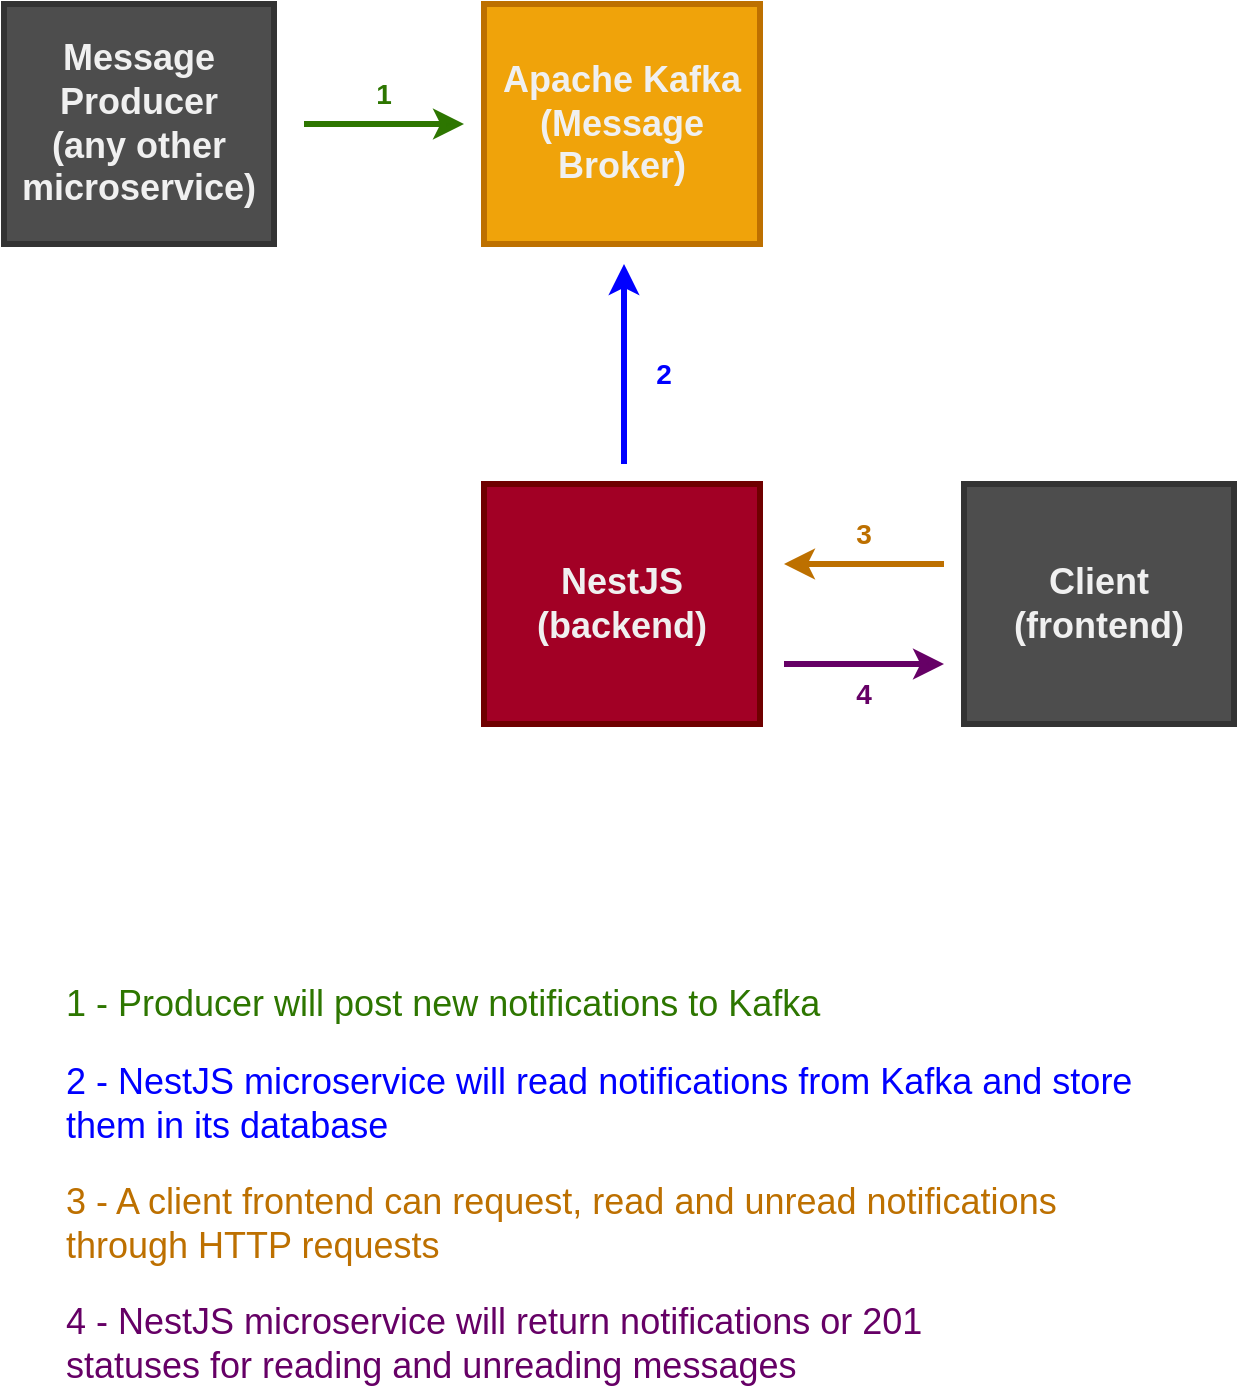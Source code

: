 <mxfile>
    <diagram id="hqCF0Xf5JXvogHC3ve5J" name="Page-1">
        <mxGraphModel dx="2026" dy="800" grid="1" gridSize="10" guides="1" tooltips="1" connect="1" arrows="1" fold="1" page="1" pageScale="1" pageWidth="850" pageHeight="1100" math="0" shadow="0">
            <root>
                <mxCell id="0"/>
                <mxCell id="1" parent="0"/>
                <mxCell id="2" value="&lt;font style=&quot;font-size: 18px;&quot;&gt;&lt;b&gt;Apache Kafka&lt;br&gt;(Message Broker)&lt;/b&gt;&lt;/font&gt;" style="rounded=0;whiteSpace=wrap;html=1;fillColor=#F0A30A;strokeColor=#BD7000;strokeWidth=3;fontColor=#F0F0F0;" vertex="1" parent="1">
                    <mxGeometry x="350" y="160" width="138" height="120" as="geometry"/>
                </mxCell>
                <mxCell id="11" style="edgeStyle=none;html=1;strokeWidth=3;fontSize=18;fillColor=#1ba1e2;strokeColor=#0000FF;" edge="1" parent="1">
                    <mxGeometry relative="1" as="geometry">
                        <mxPoint x="420" y="290" as="targetPoint"/>
                        <mxPoint x="420" y="390" as="sourcePoint"/>
                    </mxGeometry>
                </mxCell>
                <mxCell id="13" style="edgeStyle=none;html=1;strokeWidth=3;fontSize=18;fillColor=#6a00ff;strokeColor=#660066;" edge="1" parent="1">
                    <mxGeometry relative="1" as="geometry">
                        <mxPoint x="580" y="490" as="targetPoint"/>
                        <mxPoint x="500" y="490" as="sourcePoint"/>
                    </mxGeometry>
                </mxCell>
                <mxCell id="3" value="&lt;span style=&quot;font-size: 18px;&quot;&gt;&lt;b&gt;NestJS&lt;br&gt;(backend)&lt;br&gt;&lt;/b&gt;&lt;/span&gt;" style="rounded=0;whiteSpace=wrap;html=1;fillColor=#A20025;strokeColor=#6F0000;strokeWidth=3;fontColor=#F0F0F0;" vertex="1" parent="1">
                    <mxGeometry x="350" y="400" width="138" height="120" as="geometry"/>
                </mxCell>
                <mxCell id="10" style="edgeStyle=none;html=1;fontSize=18;strokeWidth=3;fillColor=#60a917;strokeColor=#2D7600;" edge="1" parent="1">
                    <mxGeometry relative="1" as="geometry">
                        <mxPoint x="340" y="220" as="targetPoint"/>
                        <mxPoint x="260" y="220" as="sourcePoint"/>
                        <Array as="points">
                            <mxPoint x="310" y="220"/>
                        </Array>
                    </mxGeometry>
                </mxCell>
                <mxCell id="4" value="&lt;span style=&quot;font-size: 18px;&quot;&gt;&lt;b&gt;Message Producer&lt;br&gt;(any other microservice)&lt;br&gt;&lt;/b&gt;&lt;/span&gt;" style="rounded=0;whiteSpace=wrap;html=1;fillColor=#4D4D4D;strokeColor=#333333;strokeWidth=3;fontColor=#F0F0F0;" vertex="1" parent="1">
                    <mxGeometry x="110" y="160" width="135" height="120" as="geometry"/>
                </mxCell>
                <mxCell id="14" style="edgeStyle=none;html=1;strokeWidth=3;fontSize=18;fillColor=#e3c800;strokeColor=#BD7000;" edge="1" parent="1">
                    <mxGeometry relative="1" as="geometry">
                        <mxPoint x="500" y="440" as="targetPoint"/>
                        <mxPoint x="580" y="440" as="sourcePoint"/>
                    </mxGeometry>
                </mxCell>
                <mxCell id="7" value="&lt;span style=&quot;font-size: 18px;&quot;&gt;&lt;b&gt;Client&lt;br&gt;(frontend)&lt;br&gt;&lt;/b&gt;&lt;/span&gt;" style="rounded=0;whiteSpace=wrap;html=1;fillColor=#4D4D4D;strokeColor=#333333;strokeWidth=3;fontColor=#F0F0F0;" vertex="1" parent="1">
                    <mxGeometry x="590" y="400" width="135" height="120" as="geometry"/>
                </mxCell>
                <mxCell id="16" value="1" style="text;strokeColor=none;align=center;fillColor=none;html=1;verticalAlign=middle;whiteSpace=wrap;rounded=0;strokeWidth=3;fontSize=14;fontStyle=1;fontColor=#2D7600;" vertex="1" parent="1">
                    <mxGeometry x="270" y="190" width="60" height="30" as="geometry"/>
                </mxCell>
                <mxCell id="17" value="2" style="text;strokeColor=none;align=center;fillColor=none;html=1;verticalAlign=middle;whiteSpace=wrap;rounded=0;strokeWidth=3;fontSize=14;fontStyle=1;fontColor=#0000FF;" vertex="1" parent="1">
                    <mxGeometry x="410" y="330" width="60" height="30" as="geometry"/>
                </mxCell>
                <mxCell id="18" value="3" style="text;strokeColor=none;align=center;fillColor=none;html=1;verticalAlign=middle;whiteSpace=wrap;rounded=0;strokeWidth=3;fontSize=14;fontStyle=1;fontColor=#BD7000;" vertex="1" parent="1">
                    <mxGeometry x="510" y="410" width="60" height="30" as="geometry"/>
                </mxCell>
                <mxCell id="19" value="4" style="text;strokeColor=none;align=center;fillColor=none;html=1;verticalAlign=middle;whiteSpace=wrap;rounded=0;strokeWidth=3;fontSize=14;fontStyle=1;fontColor=#660066;" vertex="1" parent="1">
                    <mxGeometry x="510" y="490" width="60" height="30" as="geometry"/>
                </mxCell>
                <mxCell id="20" value="&lt;font style=&quot;font-size: 18px;&quot;&gt;1 - Producer will post new notifications to Kafka&lt;/font&gt;" style="text;strokeColor=none;align=left;fillColor=none;html=1;verticalAlign=middle;whiteSpace=wrap;rounded=0;strokeWidth=3;fontSize=18;fontColor=#2D7600;" vertex="1" parent="1">
                    <mxGeometry x="139" y="640" width="439" height="40" as="geometry"/>
                </mxCell>
                <mxCell id="21" value="&lt;font style=&quot;font-size: 18px;&quot;&gt;2 - NestJS microservice will read notifications from Kafka and store them in its database&lt;/font&gt;" style="text;strokeColor=none;align=left;fillColor=none;html=1;verticalAlign=middle;whiteSpace=wrap;rounded=0;strokeWidth=3;fontSize=18;fontColor=#0000FF;" vertex="1" parent="1">
                    <mxGeometry x="139" y="690" width="560" height="40" as="geometry"/>
                </mxCell>
                <mxCell id="22" value="&lt;font style=&quot;font-size: 18px;&quot;&gt;3 - A client frontend can request, read and unread notifications through HTTP requests&lt;/font&gt;" style="text;strokeColor=none;align=left;fillColor=none;html=1;verticalAlign=middle;whiteSpace=wrap;rounded=0;strokeWidth=3;fontSize=18;fontColor=#BD7000;" vertex="1" parent="1">
                    <mxGeometry x="139" y="750" width="560" height="40" as="geometry"/>
                </mxCell>
                <mxCell id="23" value="&lt;font style=&quot;font-size: 18px;&quot;&gt;4 - NestJS microservice will return notifications or 201 statuses for reading and unreading messages&lt;/font&gt;" style="text;strokeColor=none;align=left;fillColor=none;html=1;verticalAlign=middle;whiteSpace=wrap;rounded=0;strokeWidth=3;fontSize=18;fontColor=#660066;" vertex="1" parent="1">
                    <mxGeometry x="139" y="810" width="439" height="40" as="geometry"/>
                </mxCell>
            </root>
        </mxGraphModel>
    </diagram>
</mxfile>